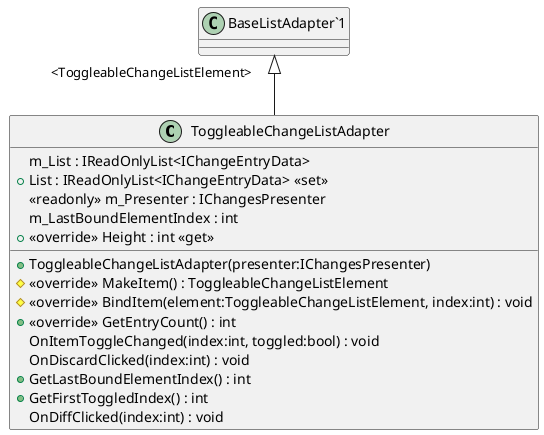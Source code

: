 @startuml
class ToggleableChangeListAdapter {
    m_List : IReadOnlyList<IChangeEntryData>
    + List : IReadOnlyList<IChangeEntryData> <<set>>
    <<readonly>> m_Presenter : IChangesPresenter
    m_LastBoundElementIndex : int
    + ToggleableChangeListAdapter(presenter:IChangesPresenter)
    + <<override>> Height : int <<get>>
    # <<override>> MakeItem() : ToggleableChangeListElement
    # <<override>> BindItem(element:ToggleableChangeListElement, index:int) : void
    + <<override>> GetEntryCount() : int
    OnItemToggleChanged(index:int, toggled:bool) : void
    OnDiscardClicked(index:int) : void
    + GetLastBoundElementIndex() : int
    + GetFirstToggledIndex() : int
    OnDiffClicked(index:int) : void
}
"BaseListAdapter`1" "<ToggleableChangeListElement>" <|-- ToggleableChangeListAdapter
@enduml
